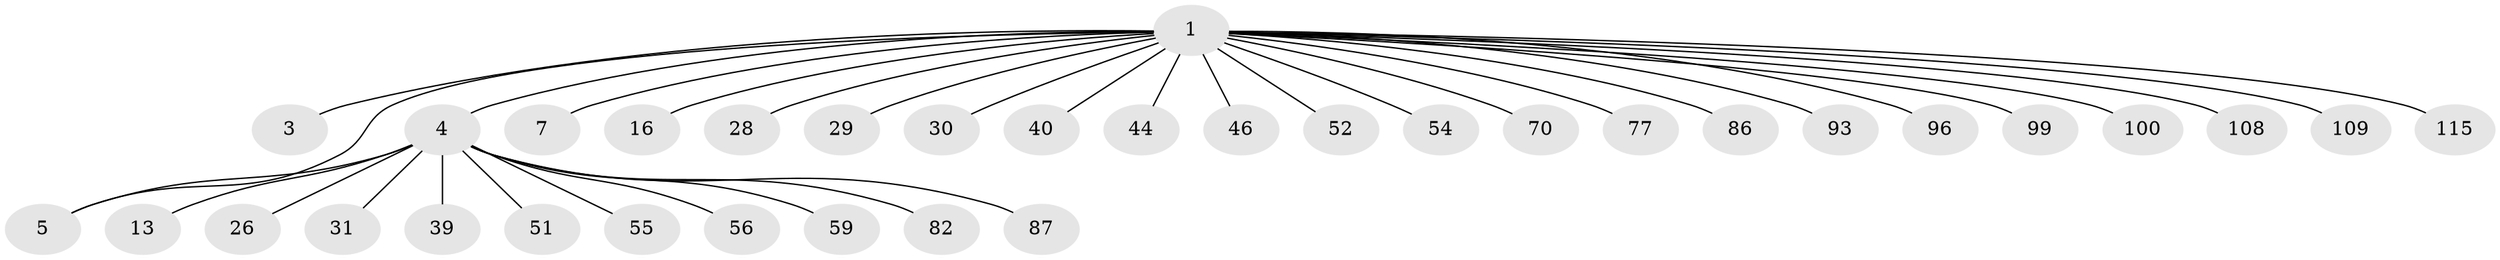 // original degree distribution, {17: 0.008695652173913044, 9: 0.017391304347826087, 1: 0.6347826086956522, 6: 0.02608695652173913, 8: 0.008695652173913044, 2: 0.1565217391304348, 3: 0.0782608695652174, 5: 0.02608695652173913, 4: 0.034782608695652174, 10: 0.008695652173913044}
// Generated by graph-tools (version 1.1) at 2025/18/03/04/25 18:18:22]
// undirected, 34 vertices, 34 edges
graph export_dot {
graph [start="1"]
  node [color=gray90,style=filled];
  1 [super="+2+15+8+11"];
  3;
  4 [super="+19+66+6+14+10"];
  5 [super="+37+17+75+67+36+57+34+9"];
  7;
  13;
  16 [super="+47"];
  26;
  28 [super="+85+98+78"];
  29 [super="+60"];
  30 [super="+84+48"];
  31 [super="+53"];
  39;
  40 [super="+58+62"];
  44 [super="+71"];
  46;
  51;
  52;
  54;
  55 [super="+107+110"];
  56;
  59;
  70 [super="+101+79"];
  77;
  82;
  86;
  87;
  93;
  96;
  99;
  100;
  108;
  109;
  115;
  1 -- 3;
  1 -- 4 [weight=3];
  1 -- 5 [weight=2];
  1 -- 7;
  1 -- 28;
  1 -- 40;
  1 -- 44;
  1 -- 54;
  1 -- 77;
  1 -- 96;
  1 -- 100;
  1 -- 108;
  1 -- 115;
  1 -- 99;
  1 -- 70;
  1 -- 109;
  1 -- 16;
  1 -- 86;
  1 -- 30;
  1 -- 29;
  1 -- 52;
  1 -- 93;
  1 -- 46;
  4 -- 26;
  4 -- 39;
  4 -- 51;
  4 -- 55;
  4 -- 56;
  4 -- 31;
  4 -- 82;
  4 -- 87;
  4 -- 59;
  4 -- 13;
  4 -- 5;
}
